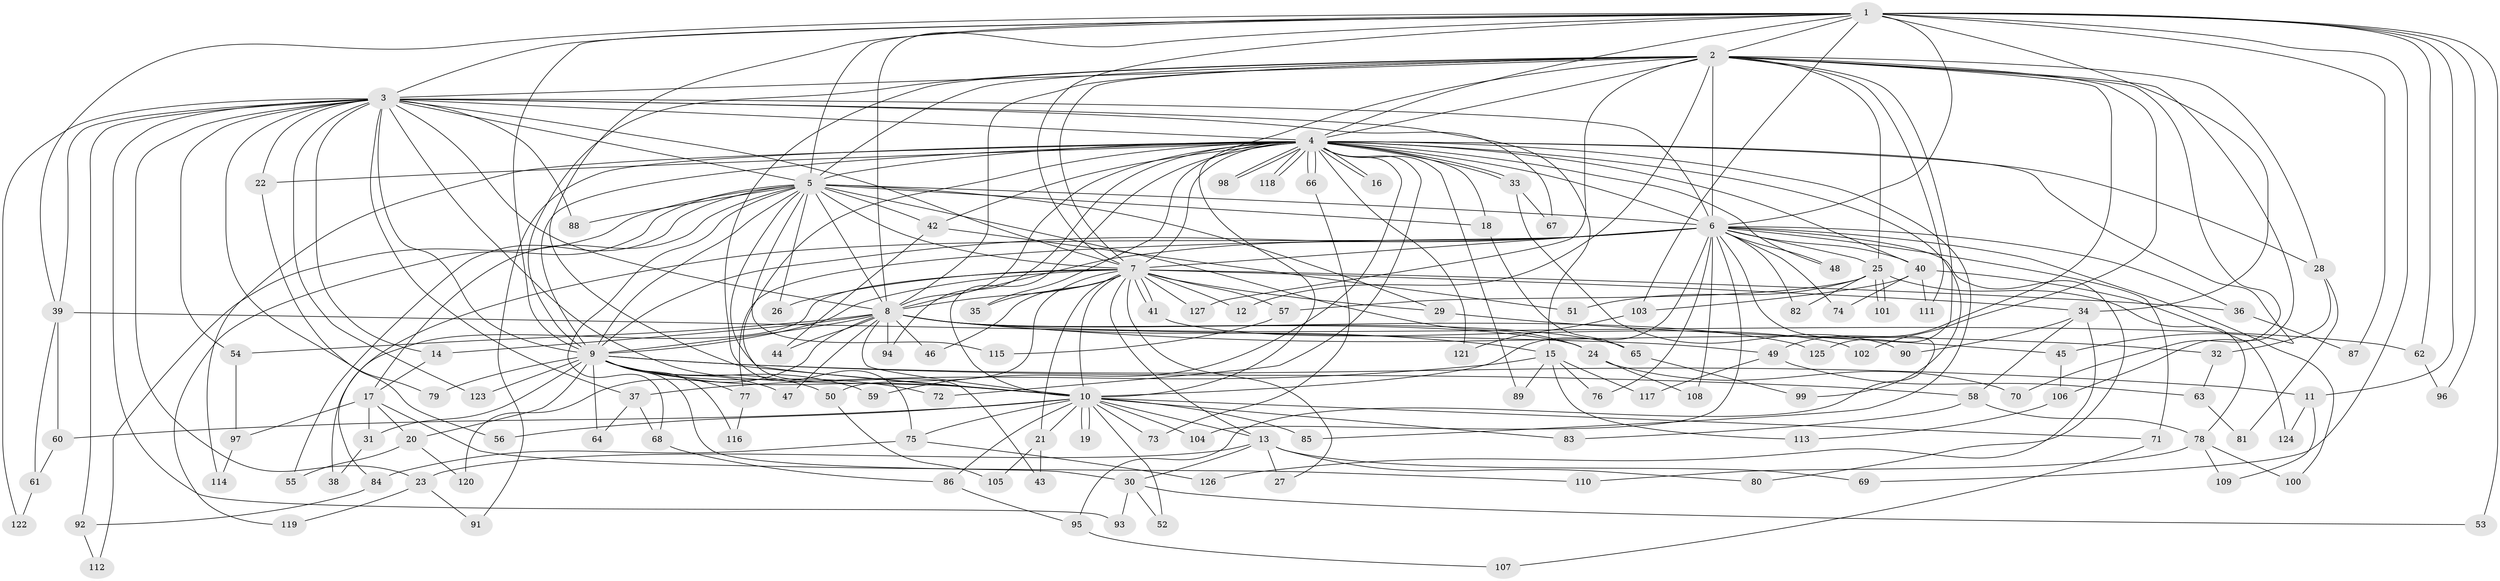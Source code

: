 // Generated by graph-tools (version 1.1) at 2025/49/03/09/25 03:49:34]
// undirected, 127 vertices, 279 edges
graph export_dot {
graph [start="1"]
  node [color=gray90,style=filled];
  1;
  2;
  3;
  4;
  5;
  6;
  7;
  8;
  9;
  10;
  11;
  12;
  13;
  14;
  15;
  16;
  17;
  18;
  19;
  20;
  21;
  22;
  23;
  24;
  25;
  26;
  27;
  28;
  29;
  30;
  31;
  32;
  33;
  34;
  35;
  36;
  37;
  38;
  39;
  40;
  41;
  42;
  43;
  44;
  45;
  46;
  47;
  48;
  49;
  50;
  51;
  52;
  53;
  54;
  55;
  56;
  57;
  58;
  59;
  60;
  61;
  62;
  63;
  64;
  65;
  66;
  67;
  68;
  69;
  70;
  71;
  72;
  73;
  74;
  75;
  76;
  77;
  78;
  79;
  80;
  81;
  82;
  83;
  84;
  85;
  86;
  87;
  88;
  89;
  90;
  91;
  92;
  93;
  94;
  95;
  96;
  97;
  98;
  99;
  100;
  101;
  102;
  103;
  104;
  105;
  106;
  107;
  108;
  109;
  110;
  111;
  112;
  113;
  114;
  115;
  116;
  117;
  118;
  119;
  120;
  121;
  122;
  123;
  124;
  125;
  126;
  127;
  1 -- 2;
  1 -- 3;
  1 -- 4;
  1 -- 5;
  1 -- 6;
  1 -- 7;
  1 -- 8;
  1 -- 9;
  1 -- 10;
  1 -- 11;
  1 -- 34;
  1 -- 39;
  1 -- 53;
  1 -- 62;
  1 -- 69;
  1 -- 87;
  1 -- 96;
  1 -- 103;
  2 -- 3;
  2 -- 4;
  2 -- 5;
  2 -- 6;
  2 -- 7;
  2 -- 8;
  2 -- 9;
  2 -- 10;
  2 -- 12;
  2 -- 25;
  2 -- 28;
  2 -- 49;
  2 -- 70;
  2 -- 75;
  2 -- 102;
  2 -- 106;
  2 -- 111;
  2 -- 125;
  2 -- 127;
  3 -- 4;
  3 -- 5;
  3 -- 6;
  3 -- 7;
  3 -- 8;
  3 -- 9;
  3 -- 10;
  3 -- 14;
  3 -- 15;
  3 -- 22;
  3 -- 23;
  3 -- 37;
  3 -- 39;
  3 -- 54;
  3 -- 67;
  3 -- 79;
  3 -- 88;
  3 -- 92;
  3 -- 93;
  3 -- 122;
  3 -- 123;
  4 -- 5;
  4 -- 6;
  4 -- 7;
  4 -- 8;
  4 -- 9;
  4 -- 10;
  4 -- 16;
  4 -- 16;
  4 -- 18;
  4 -- 22;
  4 -- 28;
  4 -- 33;
  4 -- 33;
  4 -- 35;
  4 -- 40;
  4 -- 42;
  4 -- 43;
  4 -- 45;
  4 -- 48;
  4 -- 59;
  4 -- 66;
  4 -- 66;
  4 -- 72;
  4 -- 85;
  4 -- 89;
  4 -- 91;
  4 -- 94;
  4 -- 98;
  4 -- 98;
  4 -- 99;
  4 -- 114;
  4 -- 118;
  4 -- 118;
  4 -- 121;
  5 -- 6;
  5 -- 7;
  5 -- 8;
  5 -- 9;
  5 -- 10;
  5 -- 17;
  5 -- 18;
  5 -- 24;
  5 -- 26;
  5 -- 29;
  5 -- 42;
  5 -- 55;
  5 -- 68;
  5 -- 88;
  5 -- 112;
  5 -- 115;
  5 -- 119;
  6 -- 7;
  6 -- 8;
  6 -- 9;
  6 -- 10;
  6 -- 25;
  6 -- 36;
  6 -- 40;
  6 -- 48;
  6 -- 71;
  6 -- 74;
  6 -- 76;
  6 -- 77;
  6 -- 80;
  6 -- 82;
  6 -- 84;
  6 -- 95;
  6 -- 100;
  6 -- 104;
  6 -- 108;
  7 -- 8;
  7 -- 9;
  7 -- 10;
  7 -- 12;
  7 -- 13;
  7 -- 21;
  7 -- 26;
  7 -- 27;
  7 -- 29;
  7 -- 34;
  7 -- 35;
  7 -- 36;
  7 -- 38;
  7 -- 41;
  7 -- 41;
  7 -- 46;
  7 -- 50;
  7 -- 57;
  7 -- 127;
  8 -- 9;
  8 -- 10;
  8 -- 14;
  8 -- 15;
  8 -- 24;
  8 -- 32;
  8 -- 44;
  8 -- 46;
  8 -- 47;
  8 -- 54;
  8 -- 62;
  8 -- 65;
  8 -- 94;
  8 -- 120;
  8 -- 125;
  9 -- 10;
  9 -- 11;
  9 -- 20;
  9 -- 30;
  9 -- 31;
  9 -- 47;
  9 -- 50;
  9 -- 58;
  9 -- 59;
  9 -- 64;
  9 -- 72;
  9 -- 77;
  9 -- 79;
  9 -- 116;
  9 -- 123;
  10 -- 13;
  10 -- 19;
  10 -- 19;
  10 -- 21;
  10 -- 52;
  10 -- 56;
  10 -- 60;
  10 -- 71;
  10 -- 73;
  10 -- 75;
  10 -- 83;
  10 -- 85;
  10 -- 86;
  10 -- 104;
  11 -- 109;
  11 -- 124;
  13 -- 23;
  13 -- 27;
  13 -- 30;
  13 -- 69;
  13 -- 80;
  14 -- 17;
  15 -- 37;
  15 -- 76;
  15 -- 89;
  15 -- 113;
  15 -- 117;
  17 -- 20;
  17 -- 31;
  17 -- 97;
  17 -- 110;
  18 -- 65;
  20 -- 55;
  20 -- 120;
  21 -- 43;
  21 -- 105;
  22 -- 56;
  23 -- 91;
  23 -- 119;
  24 -- 70;
  24 -- 108;
  25 -- 51;
  25 -- 57;
  25 -- 78;
  25 -- 82;
  25 -- 101;
  25 -- 101;
  28 -- 32;
  28 -- 81;
  29 -- 45;
  30 -- 52;
  30 -- 53;
  30 -- 93;
  31 -- 38;
  32 -- 63;
  33 -- 67;
  33 -- 90;
  34 -- 58;
  34 -- 90;
  34 -- 126;
  36 -- 87;
  37 -- 64;
  37 -- 68;
  39 -- 49;
  39 -- 60;
  39 -- 61;
  40 -- 74;
  40 -- 103;
  40 -- 111;
  40 -- 124;
  41 -- 102;
  42 -- 44;
  42 -- 51;
  45 -- 106;
  49 -- 63;
  49 -- 117;
  50 -- 105;
  54 -- 97;
  57 -- 115;
  58 -- 78;
  58 -- 83;
  60 -- 61;
  61 -- 122;
  62 -- 96;
  63 -- 81;
  65 -- 99;
  66 -- 73;
  68 -- 86;
  71 -- 107;
  75 -- 84;
  75 -- 126;
  77 -- 116;
  78 -- 100;
  78 -- 109;
  78 -- 110;
  84 -- 92;
  86 -- 95;
  92 -- 112;
  95 -- 107;
  97 -- 114;
  103 -- 121;
  106 -- 113;
}
